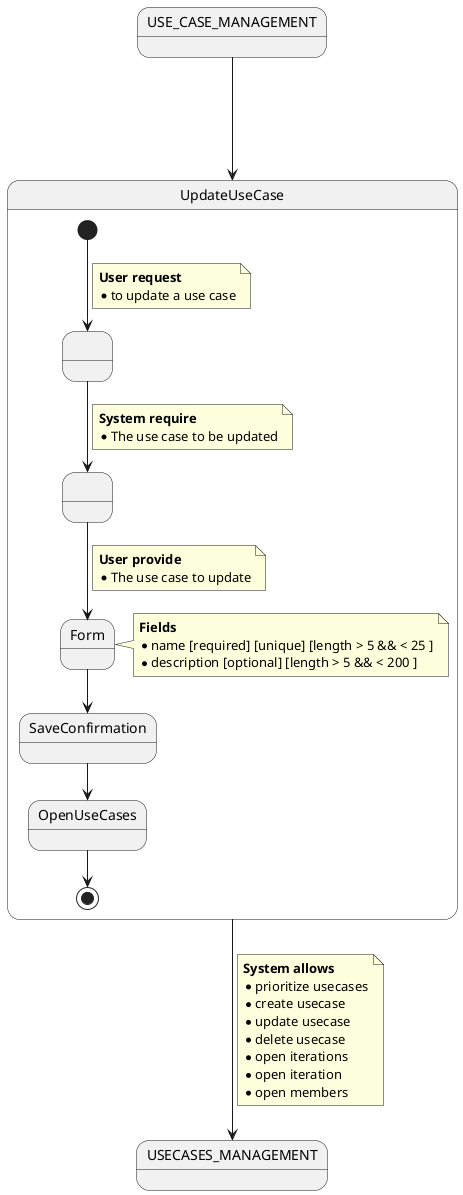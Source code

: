 @startuml

'Initial/end states
state init as "USE_CASE_MANAGEMENT"

init ---> UpdateUseCase

'Use case specfication
state UpdateUseCase {
    state updateOrdered as " "
    state requiredUseCaseToUpdate as " "

    'Main path
    [*] --> updateOrdered
    note on link
        <b>User request</b>
        * to update a use case
    end note
    updateOrdered --> requiredUseCaseToUpdate
    note on link
        <b>System require</b>
        * The use case to be updated
    end note
    requiredUseCaseToUpdate --> Form
    note on link
        <b>User provide</b>
        * The use case to update
    end note

    Form --> SaveConfirmation
    note right of Form
          <b>Fields</b>
          * name [required] [unique] [length > 5 && < 25 ]
          * description [optional] [length > 5 && < 200 ]
        end note
    SaveConfirmation --> OpenUseCases

    OpenUseCases --> [*]
}

UpdateUseCase --> USECASES_MANAGEMENT
    note on link
    <b>System allows</b>
    * prioritize usecases
    * create usecase
    * update usecase
    * delete usecase
    * open iterations
    * open iteration
    * open members
    end note

@enduml
